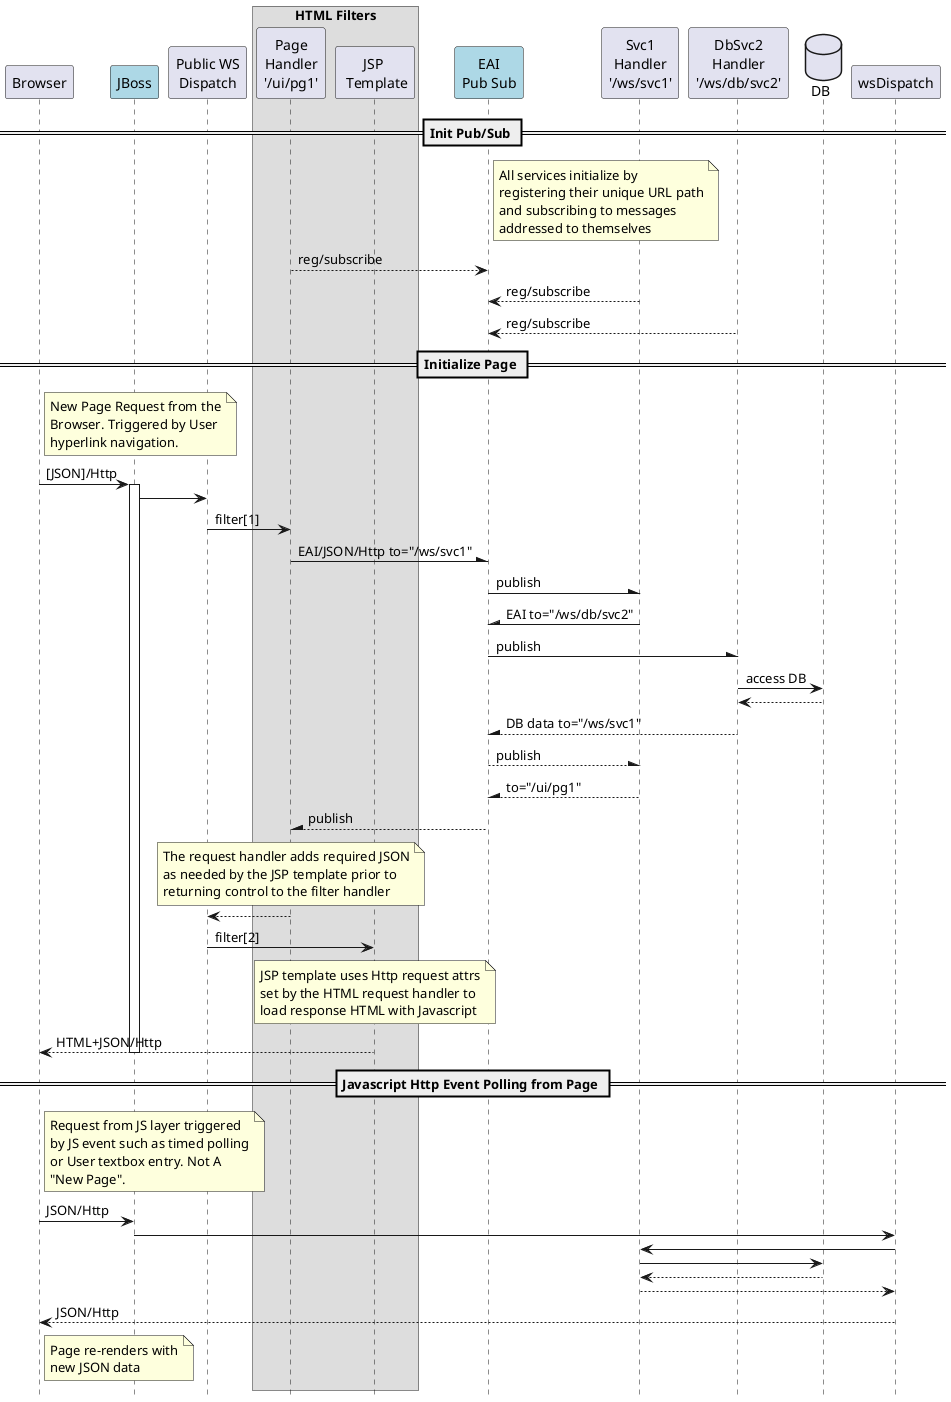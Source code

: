@startuml
hide footbox
skinparam EntityJustify Center

participant Browser
participant JBoss #lightblue
participant "Public WS\nDispatch" as pubDispatch
box "HTML Filters"
    participant "Page\nHandler\n'/ui/pg1'" as htmlHandler
    participant "JSP \n Template" as jspTemplate
end box

participant "EAI\nPub Sub" as eaiPubSub #lightblue
participant "Svc1\nHandler\n'/ws/svc1'" as wsHandler
participant "DbSvc2\nHandler\n'/ws/db/svc2'" as dbHandler

database "DB"

' -----

== Init Pub/Sub ==

note right eaiPubSub
  All services initialize by
  registering their unique URL path
  and subscribing to messages
  addressed to themselves
end note
htmlHandler --> eaiPubSub: reg/subscribe
wsHandler --> eaiPubSub: reg/subscribe
dbHandler --> eaiPubSub: reg/subscribe


== Initialize Page ==

note right Browser
  New Page Request from the
  Browser. Triggered by User
  hyperlink navigation.
end note
Browser -> JBoss: [JSON]/Http

activate JBoss

JBoss -> pubDispatch:
pubDispatch -> htmlHandler: filter[1]
htmlHandler -\ eaiPubSub: EAI/JSON/Http to="/ws/svc1"
eaiPubSub -\ wsHandler: publish
wsHandler -\ eaiPubSub: EAI to="/ws/db/svc2"
eaiPubSub -\ dbHandler: publish
dbHandler -> DB: access DB
DB --> dbHandler
dbHandler --\ eaiPubSub: DB data to="/ws/svc1"
eaiPubSub --\ wsHandler: publish
wsHandler --\ eaiPubSub: to="/ui/pg1"
eaiPubSub --\ htmlHandler: publish
note over htmlHandler
 The request handler adds required JSON
 as needed by the JSP template prior to
 returning control to the filter handler
end note
htmlHandler --> pubDispatch:
pubDispatch -> jspTemplate: filter[2]
note over jspTemplate
 JSP template uses Http request attrs
 set by the HTML request handler to
 load response HTML with Javascript
end note
jspTemplate --> Browser: HTML+JSON/Http

deactivate JBoss

== Javascript Http Event Polling from Page ==

note right Browser
  Request from JS layer triggered
  by JS event such as timed polling
  or User textbox entry. Not A
  "New Page".
end note
Browser -> JBoss: JSON/Http
JBoss -> wsDispatch
wsDispatch -> wsHandler
wsHandler -> DB
DB --> wsHandler
wsHandler --> wsDispatch
wsDispatch --> Browser: JSON/Http
note right Browser
 Page re-renders with
 new JSON data
end note
@enduml